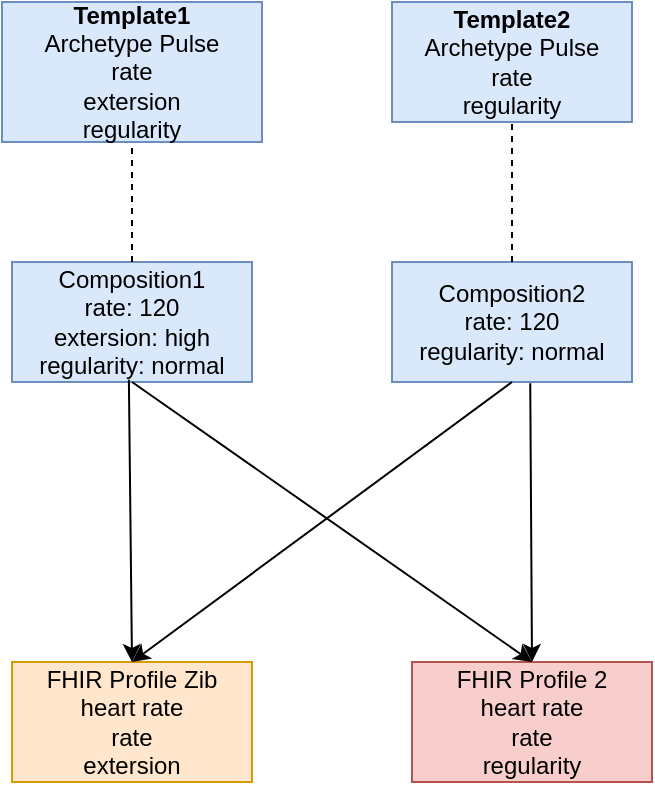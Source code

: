 <mxfile version="21.2.1" type="device">
  <diagram name="Seite-1" id="9__LCdmmGacqktosTfNm">
    <mxGraphModel dx="1126" dy="679" grid="1" gridSize="10" guides="1" tooltips="1" connect="1" arrows="1" fold="1" page="1" pageScale="1" pageWidth="827" pageHeight="1169" math="0" shadow="0">
      <root>
        <mxCell id="0" />
        <mxCell id="1" parent="0" />
        <mxCell id="ixQiI9HFGh_PmM7cg_0j-1" value="&lt;b&gt;Template2&lt;/b&gt;&lt;br&gt;Archetype Pulse&lt;br&gt;rate&lt;br&gt;regularity" style="rounded=0;whiteSpace=wrap;html=1;fillColor=#dae8fc;strokeColor=#6c8ebf;" parent="1" vertex="1">
          <mxGeometry x="230" y="330" width="120" height="60" as="geometry" />
        </mxCell>
        <mxCell id="ixQiI9HFGh_PmM7cg_0j-2" value="&lt;b&gt;Template1&lt;br&gt;&lt;/b&gt;Archetype Pulse&lt;br&gt;rate&lt;br&gt;extersion&lt;br&gt;regularity" style="rounded=0;whiteSpace=wrap;html=1;fillColor=#dae8fc;strokeColor=#6c8ebf;" parent="1" vertex="1">
          <mxGeometry x="35" y="330" width="130" height="70" as="geometry" />
        </mxCell>
        <mxCell id="ixQiI9HFGh_PmM7cg_0j-3" value="Composition1&lt;br&gt;rate: 120&lt;br&gt;extersion: high&lt;br&gt;regularity: normal" style="rounded=0;whiteSpace=wrap;html=1;fillColor=#dae8fc;strokeColor=#6c8ebf;" parent="1" vertex="1">
          <mxGeometry x="40" y="460" width="120" height="60" as="geometry" />
        </mxCell>
        <mxCell id="ixQiI9HFGh_PmM7cg_0j-4" value="Composition2&lt;br&gt;rate: 120&lt;br&gt;regularity: normal" style="rounded=0;whiteSpace=wrap;html=1;fillColor=#dae8fc;strokeColor=#6c8ebf;" parent="1" vertex="1">
          <mxGeometry x="230" y="460" width="120" height="60" as="geometry" />
        </mxCell>
        <mxCell id="ixQiI9HFGh_PmM7cg_0j-6" value="" style="endArrow=none;dashed=1;html=1;rounded=0;entryX=0.5;entryY=1;entryDx=0;entryDy=0;exitX=0.5;exitY=0;exitDx=0;exitDy=0;" parent="1" source="ixQiI9HFGh_PmM7cg_0j-3" target="ixQiI9HFGh_PmM7cg_0j-2" edge="1">
          <mxGeometry width="50" height="50" relative="1" as="geometry">
            <mxPoint x="100" y="450" as="sourcePoint" />
            <mxPoint x="150" y="400" as="targetPoint" />
          </mxGeometry>
        </mxCell>
        <mxCell id="ixQiI9HFGh_PmM7cg_0j-7" value="" style="endArrow=none;dashed=1;html=1;rounded=0;exitX=0.5;exitY=0;exitDx=0;exitDy=0;entryX=0.5;entryY=1;entryDx=0;entryDy=0;" parent="1" source="ixQiI9HFGh_PmM7cg_0j-4" target="ixQiI9HFGh_PmM7cg_0j-1" edge="1">
          <mxGeometry width="50" height="50" relative="1" as="geometry">
            <mxPoint x="289.66" y="460" as="sourcePoint" />
            <mxPoint x="290" y="390" as="targetPoint" />
          </mxGeometry>
        </mxCell>
        <mxCell id="ixQiI9HFGh_PmM7cg_0j-8" value="FHIR Profile Zib&lt;br&gt;heart rate&lt;br&gt;rate&lt;br&gt;extersion" style="rounded=0;whiteSpace=wrap;html=1;fillColor=#ffe6cc;strokeColor=#d79b00;" parent="1" vertex="1">
          <mxGeometry x="40" y="660" width="120" height="60" as="geometry" />
        </mxCell>
        <mxCell id="ixQiI9HFGh_PmM7cg_0j-9" value="FHIR Profile 2&lt;br&gt;heart rate&lt;br style=&quot;border-color: var(--border-color);&quot;&gt;rate&lt;br&gt;regularity" style="rounded=0;whiteSpace=wrap;html=1;fillColor=#f8cecc;strokeColor=#b85450;" parent="1" vertex="1">
          <mxGeometry x="240" y="660" width="120" height="60" as="geometry" />
        </mxCell>
        <mxCell id="ixQiI9HFGh_PmM7cg_0j-10" value="" style="endArrow=classic;html=1;rounded=0;exitX=0.5;exitY=1;exitDx=0;exitDy=0;entryX=0.5;entryY=0;entryDx=0;entryDy=0;" parent="1" source="ixQiI9HFGh_PmM7cg_0j-3" target="ixQiI9HFGh_PmM7cg_0j-9" edge="1">
          <mxGeometry width="50" height="50" relative="1" as="geometry">
            <mxPoint x="180" y="630" as="sourcePoint" />
            <mxPoint x="230" y="580" as="targetPoint" />
          </mxGeometry>
        </mxCell>
        <mxCell id="ixQiI9HFGh_PmM7cg_0j-11" value="" style="endArrow=classic;html=1;rounded=0;exitX=0.5;exitY=1;exitDx=0;exitDy=0;entryX=0.5;entryY=0;entryDx=0;entryDy=0;" parent="1" source="ixQiI9HFGh_PmM7cg_0j-4" target="ixQiI9HFGh_PmM7cg_0j-8" edge="1">
          <mxGeometry width="50" height="50" relative="1" as="geometry">
            <mxPoint x="110" y="530" as="sourcePoint" />
            <mxPoint x="310" y="670" as="targetPoint" />
          </mxGeometry>
        </mxCell>
        <mxCell id="ixQiI9HFGh_PmM7cg_0j-12" value="" style="endArrow=classic;html=1;rounded=0;exitX=0.487;exitY=0.981;exitDx=0;exitDy=0;entryX=0.5;entryY=0;entryDx=0;entryDy=0;exitPerimeter=0;" parent="1" source="ixQiI9HFGh_PmM7cg_0j-3" target="ixQiI9HFGh_PmM7cg_0j-8" edge="1">
          <mxGeometry width="50" height="50" relative="1" as="geometry">
            <mxPoint x="110" y="530" as="sourcePoint" />
            <mxPoint x="310" y="670" as="targetPoint" />
          </mxGeometry>
        </mxCell>
        <mxCell id="ixQiI9HFGh_PmM7cg_0j-13" value="" style="endArrow=classic;html=1;rounded=0;exitX=0.576;exitY=1.011;exitDx=0;exitDy=0;entryX=0.5;entryY=0;entryDx=0;entryDy=0;exitPerimeter=0;" parent="1" source="ixQiI9HFGh_PmM7cg_0j-4" target="ixQiI9HFGh_PmM7cg_0j-9" edge="1">
          <mxGeometry width="50" height="50" relative="1" as="geometry">
            <mxPoint x="380" y="520" as="sourcePoint" />
            <mxPoint x="380" y="660" as="targetPoint" />
          </mxGeometry>
        </mxCell>
      </root>
    </mxGraphModel>
  </diagram>
</mxfile>
